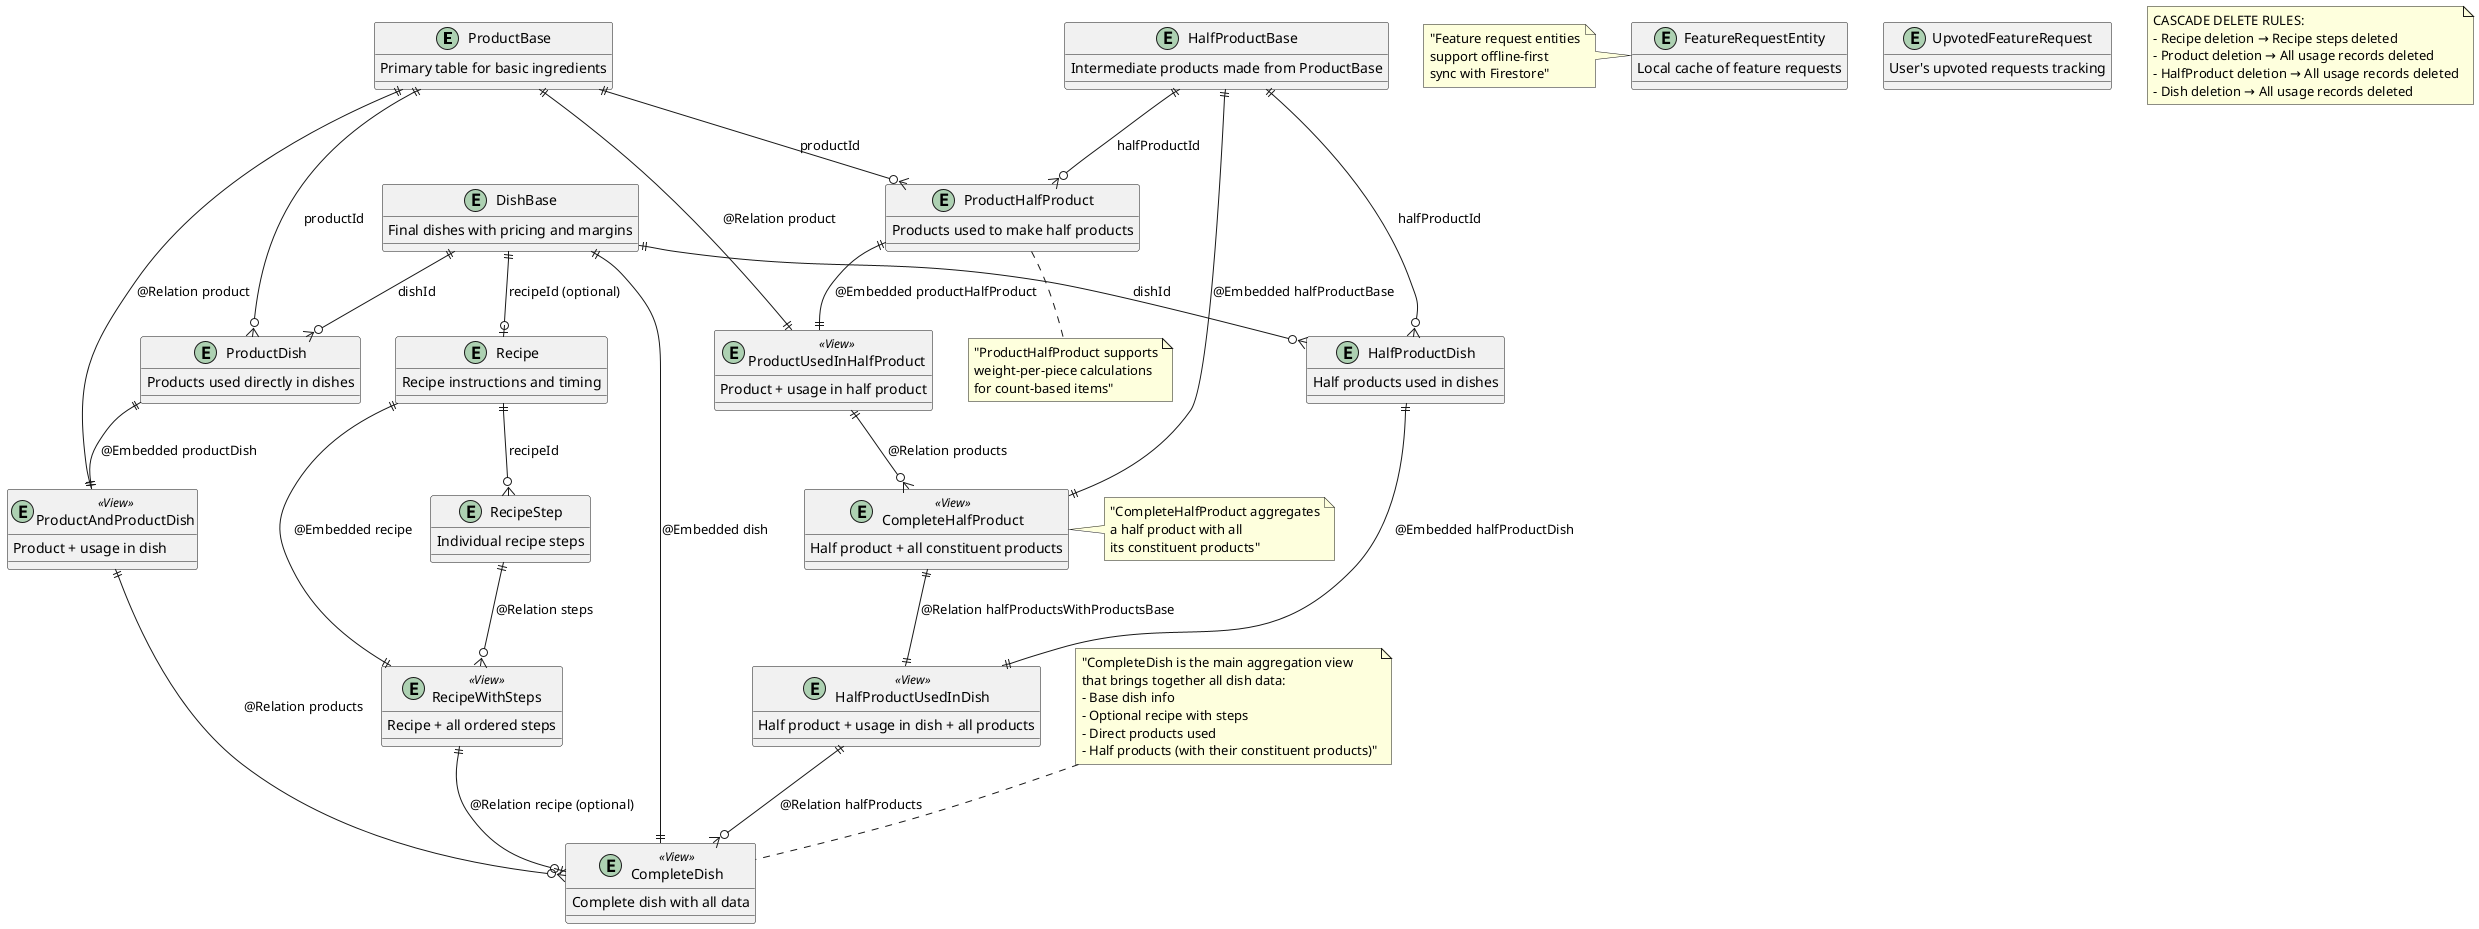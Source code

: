 @startuml

 ' Core Database Entities
entity "ProductBase" as p {
    Primary table for basic ingredients
}

entity "HalfProductBase" as hp {
    Intermediate products made from ProductBase
}

entity "DishBase" as d {
    Final dishes with pricing and margins
}

entity "Recipe" as r {
    Recipe instructions and timing
}

entity "RecipeStep" as rs {
    Individual recipe steps
}

' Association Tables (Many-to-Many relationships)
entity "ProductDish" as pd {
    Products used directly in dishes
}

entity "ProductHalfProduct" as php {
    Products used to make half products
}

entity "HalfProductDish" as hpd {
    Half products used in dishes
}

' Feature Request System
entity "FeatureRequestEntity" as fre {
    Local cache of feature requests
}

entity "UpvotedFeatureRequest" as ufr {
    User's upvoted requests tracking
}

' Room Views (Complex joined queries)
entity "ProductAndProductDish" as papd <<View>> {
    Product + usage in dish
}

entity "ProductUsedInHalfProduct" as puihp <<View>> {
    Product + usage in half product
}

entity "CompleteHalfProduct" as chp <<View>> {
    Half product + all constituent products
}

entity "HalfProductUsedInDish" as hpuid <<View>> {
    Half product + usage in dish + all products
}

entity "RecipeWithSteps" as rws <<View>> {
    Recipe + all ordered steps
}

entity "CompleteDish" as cd <<View>> {
    Complete dish with all data
}

' Primary Foreign Key Relationships (Database level)
d ||--o| r : "recipeId (optional)"
r ||--o{ rs : "recipeId"

' Many-to-Many through junction tables
p ||--o{ pd : "productId"
d ||--o{ pd : "dishId"

p ||--o{ php : "productId"
hp ||--o{ php : "halfProductId"

hp ||--o{ hpd : "halfProductId"
d ||--o{ hpd : "dishId"

' Room View Compositions (@Embedded + @Relation)
pd ||--|| papd : "@Embedded productDish"
p ||--|| papd : "@Relation product"

php ||--|| puihp : "@Embedded productHalfProduct"
p ||--|| puihp : "@Relation product"

hp ||--|| chp : "@Embedded halfProductBase"
puihp ||--o{ chp : "@Relation products"

hpd ||--|| hpuid : "@Embedded halfProductDish"
chp ||--|| hpuid : "@Relation halfProductsWithProductsBase"

r ||--|| rws : "@Embedded recipe"
rs ||--o{ rws : "@Relation steps"

d ||--|| cd : "@Embedded dish"
rws ||--o| cd : "@Relation recipe (optional)"
papd ||--o{ cd : "@Relation products"
hpuid ||--o{ cd : "@Relation halfProducts"

' Data Flow Pattern
note top of cd : "CompleteDish is the main aggregation view\nthat brings together all dish data:\n- Base dish info\n- Optional recipe with steps\n- Direct products used\n- Half products (with their constituent products)"

note right of chp : "CompleteHalfProduct aggregates\na half product with all\nits constituent products"

note bottom of php : "ProductHalfProduct supports\nweight-per-piece calculations\nfor count-based items"

note left of fre : "Feature request entities\nsupport offline-first\nsync with Firestore"

' Cascade Deletion Indicators
note as cascade1
    CASCADE DELETE RULES:
    - Recipe deletion → Recipe steps deleted
    - Product deletion → All usage records deleted
    - HalfProduct deletion → All usage records deleted
    - Dish deletion → All usage records deleted
end note

@enduml
